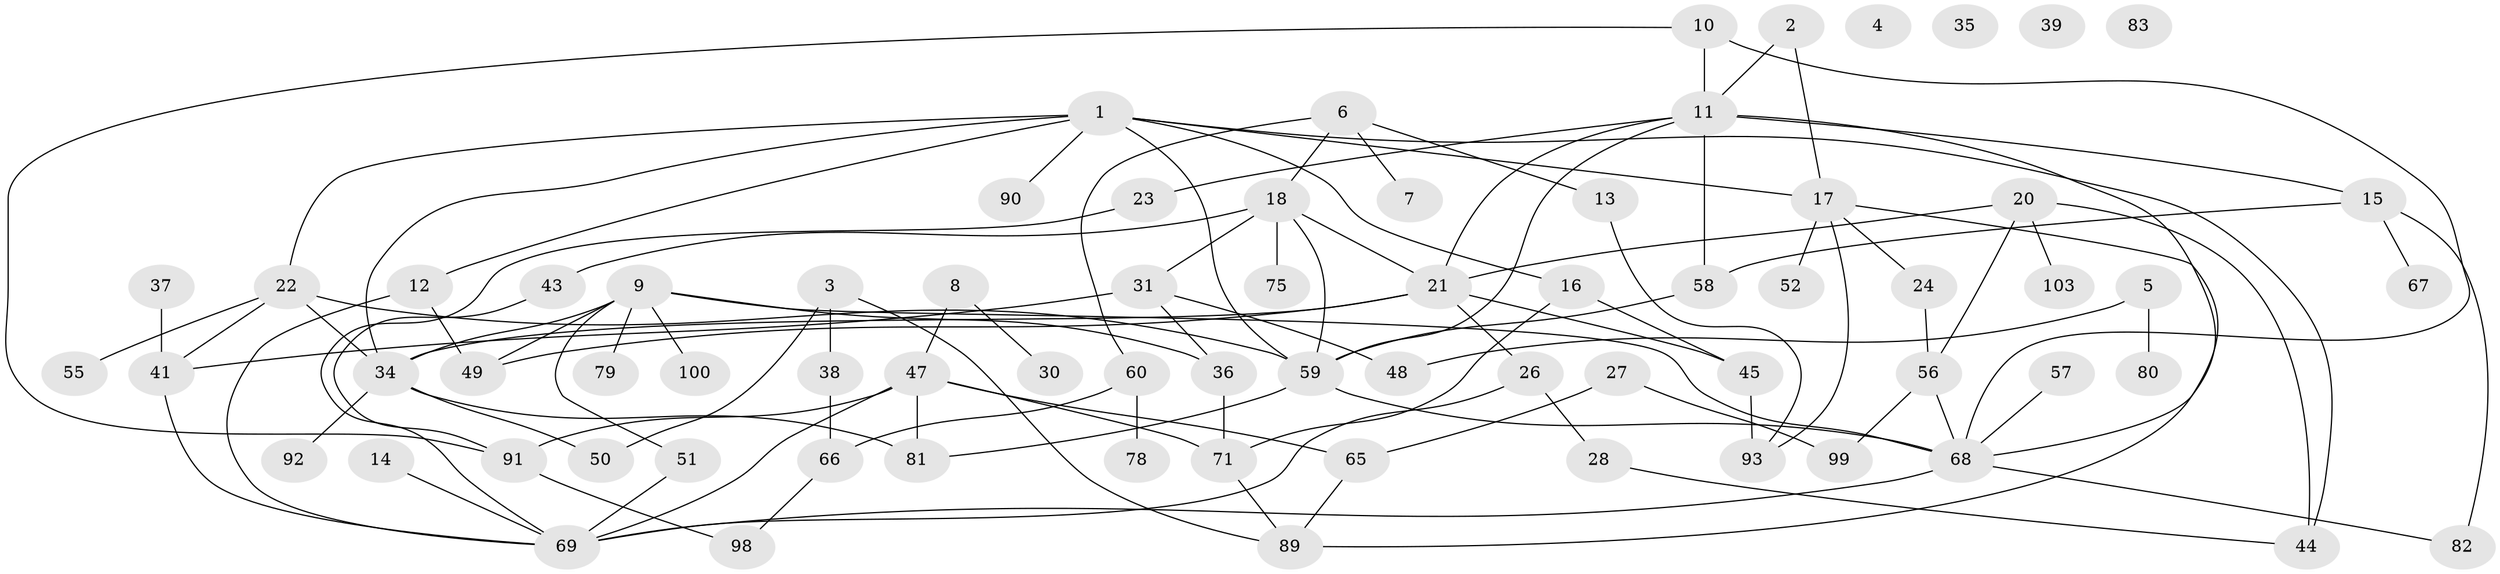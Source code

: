 // original degree distribution, {7: 0.009615384615384616, 2: 0.28846153846153844, 3: 0.28846153846153844, 0: 0.038461538461538464, 1: 0.17307692307692307, 6: 0.057692307692307696, 4: 0.10576923076923077, 5: 0.028846153846153848, 8: 0.009615384615384616}
// Generated by graph-tools (version 1.1) at 2025/41/03/06/25 10:41:20]
// undirected, 72 vertices, 106 edges
graph export_dot {
graph [start="1"]
  node [color=gray90,style=filled];
  1 [super="+19"];
  2;
  3 [super="+46"];
  4;
  5;
  6 [super="+25"];
  7;
  8;
  9 [super="+33"];
  10 [super="+87"];
  11 [super="+88"];
  12 [super="+72"];
  13;
  14;
  15 [super="+63"];
  16 [super="+70"];
  17 [super="+53"];
  18 [super="+29"];
  20 [super="+76"];
  21 [super="+54"];
  22 [super="+40"];
  23;
  24;
  26 [super="+32"];
  27 [super="+84"];
  28;
  30;
  31 [super="+74"];
  34 [super="+42"];
  35;
  36 [super="+64"];
  37;
  38;
  39;
  41 [super="+95"];
  43;
  44 [super="+62"];
  45;
  47 [super="+102"];
  48;
  49;
  50;
  51 [super="+73"];
  52;
  55 [super="+86"];
  56 [super="+85"];
  57;
  58;
  59 [super="+61"];
  60;
  65;
  66 [super="+97"];
  67 [super="+77"];
  68 [super="+104"];
  69 [super="+101"];
  71;
  75;
  78;
  79;
  80;
  81;
  82;
  83;
  89;
  90;
  91 [super="+94"];
  92 [super="+96"];
  93;
  98;
  99;
  100;
  103;
  1 -- 12;
  1 -- 16;
  1 -- 22;
  1 -- 34;
  1 -- 44;
  1 -- 90;
  1 -- 59;
  1 -- 17;
  2 -- 11;
  2 -- 17;
  3 -- 50;
  3 -- 89;
  3 -- 38;
  5 -- 48;
  5 -- 80;
  6 -- 60;
  6 -- 13;
  6 -- 7;
  6 -- 18;
  8 -- 30;
  8 -- 47;
  9 -- 36;
  9 -- 68;
  9 -- 79;
  9 -- 51;
  9 -- 34;
  9 -- 100;
  9 -- 49;
  10 -- 68;
  10 -- 11;
  10 -- 91;
  11 -- 68;
  11 -- 58;
  11 -- 23;
  11 -- 59;
  11 -- 21;
  11 -- 15;
  12 -- 49;
  12 -- 69;
  13 -- 93;
  14 -- 69;
  15 -- 58;
  15 -- 82;
  15 -- 67;
  16 -- 45;
  16 -- 71;
  17 -- 24;
  17 -- 52;
  17 -- 89;
  17 -- 93;
  18 -- 59;
  18 -- 75;
  18 -- 21;
  18 -- 43;
  18 -- 31;
  20 -- 56;
  20 -- 44;
  20 -- 103;
  20 -- 21;
  21 -- 49;
  21 -- 34;
  21 -- 45;
  21 -- 26;
  22 -- 41;
  22 -- 34;
  22 -- 59;
  22 -- 55;
  23 -- 69;
  24 -- 56;
  26 -- 28;
  26 -- 69;
  27 -- 65;
  27 -- 99 [weight=2];
  28 -- 44;
  31 -- 48;
  31 -- 41;
  31 -- 36;
  34 -- 50;
  34 -- 81;
  34 -- 92;
  36 -- 71;
  37 -- 41;
  38 -- 66;
  41 -- 69;
  43 -- 91;
  45 -- 93;
  47 -- 65;
  47 -- 71;
  47 -- 81;
  47 -- 69;
  47 -- 91;
  51 -- 69;
  56 -- 99;
  56 -- 68;
  57 -- 68;
  58 -- 59;
  59 -- 81;
  59 -- 68;
  60 -- 66;
  60 -- 78;
  65 -- 89;
  66 -- 98;
  68 -- 82;
  68 -- 69;
  71 -- 89;
  91 -- 98;
}
